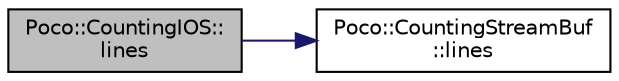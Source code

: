 digraph "Poco::CountingIOS::lines"
{
 // LATEX_PDF_SIZE
  edge [fontname="Helvetica",fontsize="10",labelfontname="Helvetica",labelfontsize="10"];
  node [fontname="Helvetica",fontsize="10",shape=record];
  rankdir="LR";
  Node1 [label="Poco::CountingIOS::\llines",height=0.2,width=0.4,color="black", fillcolor="grey75", style="filled", fontcolor="black",tooltip="Returns the total number of characters."];
  Node1 -> Node2 [color="midnightblue",fontsize="10",style="solid",fontname="Helvetica"];
  Node2 [label="Poco::CountingStreamBuf\l::lines",height=0.2,width=0.4,color="black", fillcolor="white", style="filled",URL="$classPoco_1_1CountingStreamBuf.html#af47e72169d0ab700d0b53c7c8394176e",tooltip="Returns the total number of characters."];
}
